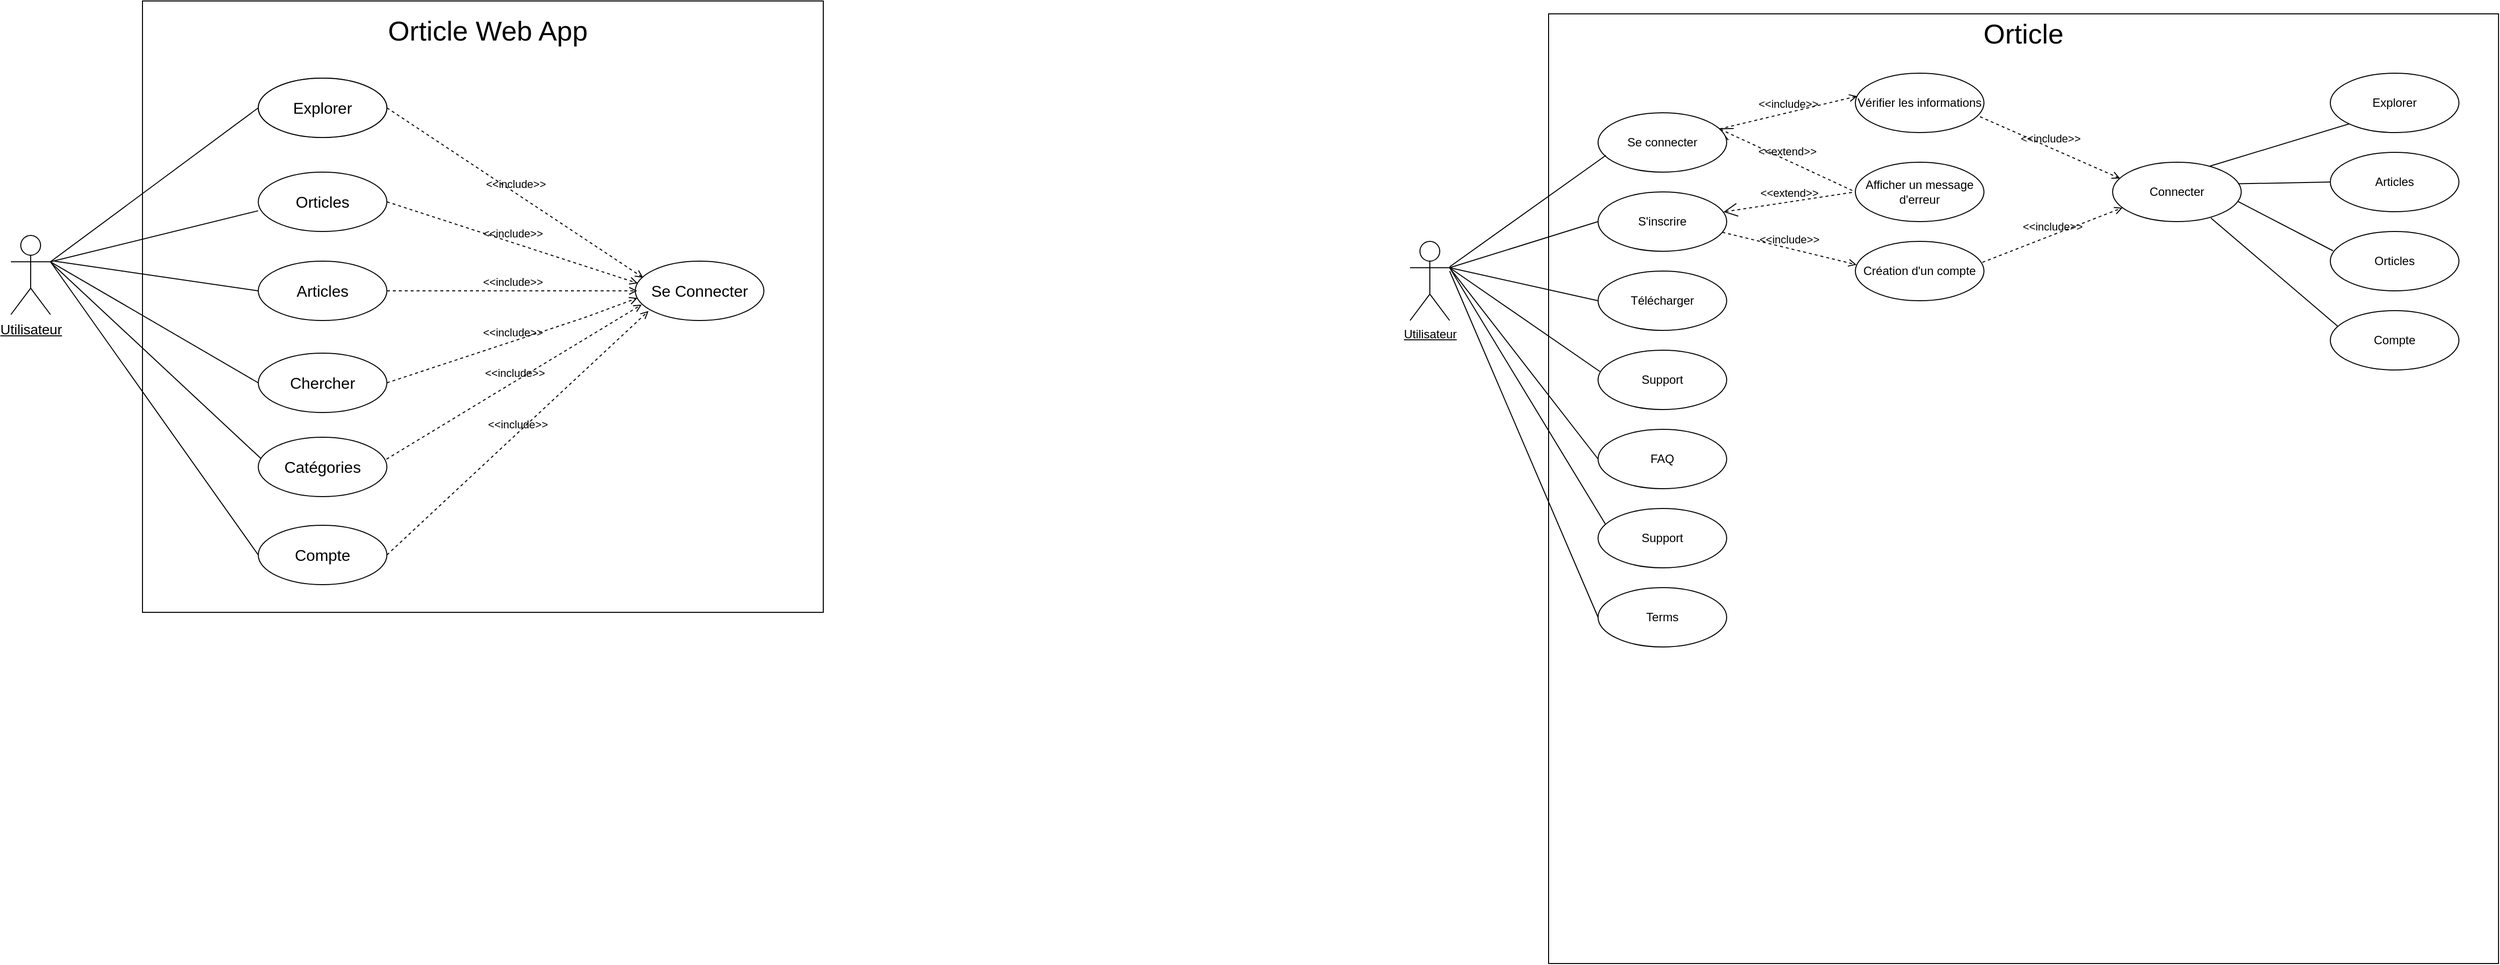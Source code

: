 <mxfile version="14.6.13" type="device" pages="2"><diagram id="KTdH3va8ZyqGEfhadLLT" name="Page-1"><mxGraphModel dx="2821" dy="714" grid="0" gridSize="10" guides="1" tooltips="1" connect="1" arrows="1" fold="1" page="0" pageScale="1" pageWidth="827" pageHeight="1169" math="0" shadow="0"><root><mxCell id="0"/><mxCell id="1" parent="0"/><mxCell id="c81tm31fk0USQtU2hhUz-1" value="" style="whiteSpace=wrap;html=1;aspect=fixed;" parent="1" vertex="1"><mxGeometry x="150" y="50" width="960" height="960" as="geometry"/></mxCell><mxCell id="c81tm31fk0USQtU2hhUz-2" value="&lt;font style=&quot;font-size: 28px&quot;&gt;Orticle&lt;/font&gt;" style="text;html=1;strokeColor=none;fillColor=none;align=center;verticalAlign=middle;whiteSpace=wrap;rounded=0;" parent="1" vertex="1"><mxGeometry x="610" y="60" width="40" height="20" as="geometry"/></mxCell><mxCell id="c81tm31fk0USQtU2hhUz-3" value="&lt;u&gt;Utilisateur&lt;/u&gt;" style="shape=umlActor;verticalLabelPosition=bottom;verticalAlign=top;html=1;outlineConnect=0;" parent="1" vertex="1"><mxGeometry x="10" y="280" width="40" height="80" as="geometry"/></mxCell><mxCell id="c81tm31fk0USQtU2hhUz-35" value="" style="endArrow=none;html=1;entryX=0;entryY=0.5;entryDx=0;entryDy=0;exitX=1;exitY=0.333;exitDx=0;exitDy=0;exitPerimeter=0;" parent="1" source="c81tm31fk0USQtU2hhUz-3" target="c81tm31fk0USQtU2hhUz-57" edge="1"><mxGeometry width="50" height="50" relative="1" as="geometry"><mxPoint x="50" y="310" as="sourcePoint"/><mxPoint x="210" y="300" as="targetPoint"/></mxGeometry></mxCell><mxCell id="c81tm31fk0USQtU2hhUz-43" value="&amp;lt;&amp;lt;extend&amp;gt;&amp;gt;" style="edgeStyle=none;html=1;startArrow=open;endArrow=none;startSize=12;verticalAlign=bottom;dashed=1;labelBackgroundColor=none;entryX=0;entryY=0.5;entryDx=0;entryDy=0;exitX=0.935;exitY=0.263;exitDx=0;exitDy=0;exitPerimeter=0;" parent="1" source="c81tm31fk0USQtU2hhUz-55" target="c81tm31fk0USQtU2hhUz-59" edge="1"><mxGeometry width="160" relative="1" as="geometry"><mxPoint x="319" y="193" as="sourcePoint"/><mxPoint x="425" y="155" as="targetPoint"/></mxGeometry></mxCell><mxCell id="c81tm31fk0USQtU2hhUz-46" value="&amp;lt;&amp;lt;include&amp;gt;&amp;gt;" style="edgeStyle=none;html=1;endArrow=open;verticalAlign=bottom;dashed=1;labelBackgroundColor=none;entryX=0.015;entryY=0.387;entryDx=0;entryDy=0;entryPerimeter=0;" parent="1" source="c81tm31fk0USQtU2hhUz-55" target="c81tm31fk0USQtU2hhUz-60" edge="1"><mxGeometry width="160" relative="1" as="geometry"><mxPoint x="327.894" y="217.879" as="sourcePoint"/><mxPoint x="439.44" y="233.8" as="targetPoint"/></mxGeometry></mxCell><mxCell id="c81tm31fk0USQtU2hhUz-49" value="&amp;lt;&amp;lt;include&amp;gt;&amp;gt;" style="edgeStyle=none;html=1;endArrow=open;verticalAlign=bottom;dashed=1;labelBackgroundColor=none;entryX=0.009;entryY=0.393;entryDx=0;entryDy=0;exitX=0.966;exitY=0.68;exitDx=0;exitDy=0;exitPerimeter=0;entryPerimeter=0;" parent="1" source="c81tm31fk0USQtU2hhUz-57" target="c81tm31fk0USQtU2hhUz-58" edge="1"><mxGeometry width="160" relative="1" as="geometry"><mxPoint x="329" y="295" as="sourcePoint"/><mxPoint x="452.574" y="241.213" as="targetPoint"/></mxGeometry></mxCell><mxCell id="c81tm31fk0USQtU2hhUz-50" value="&amp;lt;&amp;lt;extend&amp;gt;&amp;gt;" style="edgeStyle=none;html=1;startArrow=open;endArrow=none;startSize=12;verticalAlign=bottom;dashed=1;labelBackgroundColor=none;exitX=0.975;exitY=0.337;exitDx=0;exitDy=0;exitPerimeter=0;" parent="1" source="c81tm31fk0USQtU2hhUz-57" edge="1"><mxGeometry width="160" relative="1" as="geometry"><mxPoint x="325.481" y="311.422" as="sourcePoint"/><mxPoint x="460" y="230" as="targetPoint"/></mxGeometry></mxCell><mxCell id="c81tm31fk0USQtU2hhUz-55" value="Se connecter" style="ellipse;whiteSpace=wrap;html=1;" parent="1" vertex="1"><mxGeometry x="200" y="150" width="130" height="60" as="geometry"/></mxCell><mxCell id="c81tm31fk0USQtU2hhUz-57" value="S'inscrire" style="ellipse;whiteSpace=wrap;html=1;" parent="1" vertex="1"><mxGeometry x="200" y="230" width="130" height="60" as="geometry"/></mxCell><mxCell id="c81tm31fk0USQtU2hhUz-58" value="Création d'un compte" style="ellipse;whiteSpace=wrap;html=1;" parent="1" vertex="1"><mxGeometry x="460" y="280" width="130" height="60" as="geometry"/></mxCell><mxCell id="c81tm31fk0USQtU2hhUz-59" value="Afficher un message d'erreur" style="ellipse;whiteSpace=wrap;html=1;" parent="1" vertex="1"><mxGeometry x="460" y="200" width="130" height="60" as="geometry"/></mxCell><mxCell id="c81tm31fk0USQtU2hhUz-60" value="Vérifier les informations" style="ellipse;whiteSpace=wrap;html=1;" parent="1" vertex="1"><mxGeometry x="460" y="110" width="130" height="60" as="geometry"/></mxCell><mxCell id="c81tm31fk0USQtU2hhUz-61" value="Télécharger" style="ellipse;whiteSpace=wrap;html=1;" parent="1" vertex="1"><mxGeometry x="200" y="310" width="130" height="60" as="geometry"/></mxCell><mxCell id="c81tm31fk0USQtU2hhUz-62" value="Support" style="ellipse;whiteSpace=wrap;html=1;" parent="1" vertex="1"><mxGeometry x="200" y="390" width="130" height="60" as="geometry"/></mxCell><mxCell id="c81tm31fk0USQtU2hhUz-63" value="" style="endArrow=none;html=1;" parent="1" source="c81tm31fk0USQtU2hhUz-3" edge="1"><mxGeometry width="50" height="50" relative="1" as="geometry"><mxPoint x="150" y="240" as="sourcePoint"/><mxPoint x="208" y="193" as="targetPoint"/></mxGeometry></mxCell><mxCell id="c81tm31fk0USQtU2hhUz-64" value="FAQ" style="ellipse;whiteSpace=wrap;html=1;" parent="1" vertex="1"><mxGeometry x="200" y="470" width="130" height="60" as="geometry"/></mxCell><mxCell id="c81tm31fk0USQtU2hhUz-65" value="Support" style="ellipse;whiteSpace=wrap;html=1;" parent="1" vertex="1"><mxGeometry x="200" y="550" width="130" height="60" as="geometry"/></mxCell><mxCell id="c81tm31fk0USQtU2hhUz-66" value="" style="endArrow=none;html=1;entryX=0;entryY=0.5;entryDx=0;entryDy=0;exitX=1;exitY=0.333;exitDx=0;exitDy=0;exitPerimeter=0;" parent="1" source="c81tm31fk0USQtU2hhUz-3" target="c81tm31fk0USQtU2hhUz-61" edge="1"><mxGeometry width="50" height="50" relative="1" as="geometry"><mxPoint x="80" y="330" as="sourcePoint"/><mxPoint x="130" y="290" as="targetPoint"/></mxGeometry></mxCell><mxCell id="c81tm31fk0USQtU2hhUz-67" value="" style="endArrow=none;html=1;entryX=0.015;entryY=0.36;entryDx=0;entryDy=0;entryPerimeter=0;exitX=1;exitY=0.333;exitDx=0;exitDy=0;exitPerimeter=0;" parent="1" source="c81tm31fk0USQtU2hhUz-3" target="c81tm31fk0USQtU2hhUz-62" edge="1"><mxGeometry width="50" height="50" relative="1" as="geometry"><mxPoint x="60" y="310" as="sourcePoint"/><mxPoint x="140" y="330" as="targetPoint"/></mxGeometry></mxCell><mxCell id="c81tm31fk0USQtU2hhUz-68" value="" style="endArrow=none;html=1;entryX=0;entryY=0.5;entryDx=0;entryDy=0;exitX=1;exitY=0.333;exitDx=0;exitDy=0;exitPerimeter=0;" parent="1" source="c81tm31fk0USQtU2hhUz-3" target="c81tm31fk0USQtU2hhUz-64" edge="1"><mxGeometry width="50" height="50" relative="1" as="geometry"><mxPoint x="80" y="430" as="sourcePoint"/><mxPoint x="130" y="380" as="targetPoint"/></mxGeometry></mxCell><mxCell id="c81tm31fk0USQtU2hhUz-69" value="" style="endArrow=none;html=1;exitX=0.058;exitY=0.267;exitDx=0;exitDy=0;exitPerimeter=0;entryX=1;entryY=0.333;entryDx=0;entryDy=0;entryPerimeter=0;" parent="1" source="c81tm31fk0USQtU2hhUz-65" target="c81tm31fk0USQtU2hhUz-3" edge="1"><mxGeometry width="50" height="50" relative="1" as="geometry"><mxPoint x="50" y="440" as="sourcePoint"/><mxPoint x="50" y="310" as="targetPoint"/></mxGeometry></mxCell><mxCell id="c81tm31fk0USQtU2hhUz-70" value="Terms" style="ellipse;whiteSpace=wrap;html=1;" parent="1" vertex="1"><mxGeometry x="200" y="630" width="130" height="60" as="geometry"/></mxCell><mxCell id="c81tm31fk0USQtU2hhUz-71" value="" style="endArrow=none;html=1;exitX=0;exitY=0.5;exitDx=0;exitDy=0;" parent="1" source="c81tm31fk0USQtU2hhUz-70" edge="1"><mxGeometry width="50" height="50" relative="1" as="geometry"><mxPoint x="40" y="450" as="sourcePoint"/><mxPoint x="50" y="310" as="targetPoint"/></mxGeometry></mxCell><mxCell id="c81tm31fk0USQtU2hhUz-77" value="Connecter" style="ellipse;whiteSpace=wrap;html=1;" parent="1" vertex="1"><mxGeometry x="720" y="200" width="130" height="60" as="geometry"/></mxCell><mxCell id="c81tm31fk0USQtU2hhUz-78" value="&amp;lt;&amp;lt;include&amp;gt;&amp;gt;" style="edgeStyle=none;html=1;endArrow=open;verticalAlign=bottom;dashed=1;labelBackgroundColor=none;entryX=0.058;entryY=0.273;entryDx=0;entryDy=0;entryPerimeter=0;exitX=0.969;exitY=0.733;exitDx=0;exitDy=0;exitPerimeter=0;" parent="1" source="c81tm31fk0USQtU2hhUz-60" target="c81tm31fk0USQtU2hhUz-77" edge="1"><mxGeometry width="160" relative="1" as="geometry"><mxPoint x="580" y="150" as="sourcePoint"/><mxPoint x="740" y="150" as="targetPoint"/></mxGeometry></mxCell><mxCell id="c81tm31fk0USQtU2hhUz-79" value="&amp;lt;&amp;lt;include&amp;gt;&amp;gt;" style="edgeStyle=none;html=1;endArrow=open;verticalAlign=bottom;dashed=1;labelBackgroundColor=none;entryX=0.077;entryY=0.767;entryDx=0;entryDy=0;entryPerimeter=0;exitX=0.988;exitY=0.353;exitDx=0;exitDy=0;exitPerimeter=0;" parent="1" source="c81tm31fk0USQtU2hhUz-58" target="c81tm31fk0USQtU2hhUz-77" edge="1"><mxGeometry width="160" relative="1" as="geometry"><mxPoint x="590" y="300" as="sourcePoint"/><mxPoint x="750" y="300" as="targetPoint"/></mxGeometry></mxCell><mxCell id="c81tm31fk0USQtU2hhUz-81" value="Explorer" style="ellipse;whiteSpace=wrap;html=1;" parent="1" vertex="1"><mxGeometry x="940" y="110" width="130" height="60" as="geometry"/></mxCell><mxCell id="c81tm31fk0USQtU2hhUz-82" value="Articles" style="ellipse;whiteSpace=wrap;html=1;" parent="1" vertex="1"><mxGeometry x="940" y="190" width="130" height="60" as="geometry"/></mxCell><mxCell id="c81tm31fk0USQtU2hhUz-83" value="Orticles" style="ellipse;whiteSpace=wrap;html=1;" parent="1" vertex="1"><mxGeometry x="940" y="270" width="130" height="60" as="geometry"/></mxCell><mxCell id="c81tm31fk0USQtU2hhUz-84" value="" style="endArrow=none;html=1;entryX=0;entryY=1;entryDx=0;entryDy=0;exitX=0.758;exitY=0.065;exitDx=0;exitDy=0;exitPerimeter=0;" parent="1" source="c81tm31fk0USQtU2hhUz-77" target="c81tm31fk0USQtU2hhUz-81" edge="1"><mxGeometry width="50" height="50" relative="1" as="geometry"><mxPoint x="840" y="210" as="sourcePoint"/><mxPoint x="890" y="160" as="targetPoint"/></mxGeometry></mxCell><mxCell id="c81tm31fk0USQtU2hhUz-85" value="" style="endArrow=none;html=1;exitX=0;exitY=0.5;exitDx=0;exitDy=0;entryX=0.975;entryY=0.363;entryDx=0;entryDy=0;entryPerimeter=0;" parent="1" source="c81tm31fk0USQtU2hhUz-82" target="c81tm31fk0USQtU2hhUz-77" edge="1"><mxGeometry width="50" height="50" relative="1" as="geometry"><mxPoint x="740" y="400" as="sourcePoint"/><mxPoint x="850" y="230" as="targetPoint"/></mxGeometry></mxCell><mxCell id="c81tm31fk0USQtU2hhUz-86" value="" style="endArrow=none;html=1;entryX=0.975;entryY=0.661;entryDx=0;entryDy=0;entryPerimeter=0;exitX=0.021;exitY=0.325;exitDx=0;exitDy=0;exitPerimeter=0;" parent="1" source="c81tm31fk0USQtU2hhUz-83" target="c81tm31fk0USQtU2hhUz-77" edge="1"><mxGeometry width="50" height="50" relative="1" as="geometry"><mxPoint x="740" y="310" as="sourcePoint"/><mxPoint x="790" y="260" as="targetPoint"/></mxGeometry></mxCell><mxCell id="c81tm31fk0USQtU2hhUz-87" value="Compte" style="ellipse;whiteSpace=wrap;html=1;" parent="1" vertex="1"><mxGeometry x="940" y="350" width="130" height="60" as="geometry"/></mxCell><mxCell id="c81tm31fk0USQtU2hhUz-88" value="" style="endArrow=none;html=1;entryX=0.764;entryY=0.939;entryDx=0;entryDy=0;exitX=0.056;exitY=0.261;exitDx=0;exitDy=0;entryPerimeter=0;exitPerimeter=0;" parent="1" source="c81tm31fk0USQtU2hhUz-87" target="c81tm31fk0USQtU2hhUz-77" edge="1"><mxGeometry width="50" height="50" relative="1" as="geometry"><mxPoint x="780" y="490" as="sourcePoint"/><mxPoint x="810" y="390" as="targetPoint"/></mxGeometry></mxCell><mxCell id="lPgDKfAGevNvLrYocdwT-1" value="" style="whiteSpace=wrap;" vertex="1" parent="1"><mxGeometry x="-1271" y="37" width="688" height="618" as="geometry"/></mxCell><mxCell id="lPgDKfAGevNvLrYocdwT-2" value="&lt;font style=&quot;font-size: 28px&quot;&gt;Orticle Web App&lt;/font&gt;" style="text;html=1;strokeColor=none;fillColor=none;align=center;verticalAlign=middle;whiteSpace=wrap;rounded=0;" vertex="1" parent="1"><mxGeometry x="-1034" y="57" width="224" height="20" as="geometry"/></mxCell><mxCell id="lPgDKfAGevNvLrYocdwT-3" value="&lt;u&gt;&lt;font style=&quot;font-size: 14px&quot;&gt;Utilisateur&lt;/font&gt;&lt;/u&gt;" style="shape=umlActor;verticalLabelPosition=bottom;verticalAlign=top;html=1;outlineConnect=0;" vertex="1" parent="1"><mxGeometry x="-1404" y="274" width="40" height="80" as="geometry"/></mxCell><mxCell id="lPgDKfAGevNvLrYocdwT-25" value="Se Connecter" style="ellipse;whiteSpace=wrap;html=1;fontSize=16;" vertex="1" parent="1"><mxGeometry x="-773" y="300" width="130" height="60" as="geometry"/></mxCell><mxCell id="lPgDKfAGevNvLrYocdwT-26" value="&amp;lt;&amp;lt;include&amp;gt;&amp;gt;" style="edgeStyle=none;html=1;endArrow=open;verticalAlign=bottom;dashed=1;labelBackgroundColor=none;entryX=0.062;entryY=0.279;entryDx=0;entryDy=0;entryPerimeter=0;exitX=1;exitY=0.5;exitDx=0;exitDy=0;" edge="1" source="lPgDKfAGevNvLrYocdwT-28" target="lPgDKfAGevNvLrYocdwT-25" parent="1"><mxGeometry width="160" relative="1" as="geometry"><mxPoint x="-1025.03" y="148.98" as="sourcePoint"/><mxPoint x="-871" y="145" as="targetPoint"/></mxGeometry></mxCell><mxCell id="lPgDKfAGevNvLrYocdwT-27" value="&amp;lt;&amp;lt;include&amp;gt;&amp;gt;" style="edgeStyle=none;html=1;endArrow=open;verticalAlign=bottom;dashed=1;labelBackgroundColor=none;exitX=1;exitY=0.5;exitDx=0;exitDy=0;entryX=0.019;entryY=0.372;entryDx=0;entryDy=0;entryPerimeter=0;" edge="1" source="lPgDKfAGevNvLrYocdwT-30" target="lPgDKfAGevNvLrYocdwT-25" parent="1"><mxGeometry width="160" relative="1" as="geometry"><mxPoint x="-1022.56" y="296.18" as="sourcePoint"/><mxPoint x="-776" y="324" as="targetPoint"/></mxGeometry></mxCell><mxCell id="lPgDKfAGevNvLrYocdwT-28" value="Explorer" style="ellipse;whiteSpace=wrap;html=1;" vertex="1" parent="1"><mxGeometry x="-1154" y="115" width="130" height="60" as="geometry"/></mxCell><mxCell id="lPgDKfAGevNvLrYocdwT-29" value="Articles" style="ellipse;whiteSpace=wrap;html=1;fontSize=16;" vertex="1" parent="1"><mxGeometry x="-1154" y="300" width="130" height="60" as="geometry"/></mxCell><mxCell id="lPgDKfAGevNvLrYocdwT-30" value="Orticles" style="ellipse;whiteSpace=wrap;html=1;fontSize=16;" vertex="1" parent="1"><mxGeometry x="-1154" y="210" width="130" height="60" as="geometry"/></mxCell><mxCell id="lPgDKfAGevNvLrYocdwT-34" value="Compte" style="ellipse;whiteSpace=wrap;html=1;fontSize=16;" vertex="1" parent="1"><mxGeometry x="-1154" y="567" width="130" height="60" as="geometry"/></mxCell><mxCell id="lPgDKfAGevNvLrYocdwT-39" value="&amp;lt;&amp;lt;include&amp;gt;&amp;gt;" style="edgeStyle=none;html=1;endArrow=open;verticalAlign=bottom;dashed=1;labelBackgroundColor=none;exitX=1;exitY=0.5;exitDx=0;exitDy=0;" edge="1" parent="1" source="lPgDKfAGevNvLrYocdwT-29"><mxGeometry width="160" relative="1" as="geometry"><mxPoint x="-1014" y="250" as="sourcePoint"/><mxPoint x="-771" y="330" as="targetPoint"/></mxGeometry></mxCell><mxCell id="lPgDKfAGevNvLrYocdwT-40" value="&amp;lt;&amp;lt;include&amp;gt;&amp;gt;" style="edgeStyle=none;html=1;endArrow=open;verticalAlign=bottom;dashed=1;labelBackgroundColor=none;entryX=0.05;entryY=0.732;entryDx=0;entryDy=0;exitX=0.997;exitY=0.369;exitDx=0;exitDy=0;exitPerimeter=0;entryPerimeter=0;" edge="1" parent="1" source="lPgDKfAGevNvLrYocdwT-42" target="lPgDKfAGevNvLrYocdwT-25"><mxGeometry width="160" relative="1" as="geometry"><mxPoint x="-757" y="565" as="sourcePoint"/><mxPoint x="-613.99" y="566.02" as="targetPoint"/></mxGeometry></mxCell><mxCell id="lPgDKfAGevNvLrYocdwT-41" value="Chercher" style="ellipse;whiteSpace=wrap;html=1;fontSize=16;" vertex="1" parent="1"><mxGeometry x="-1154" y="393" width="130" height="60" as="geometry"/></mxCell><mxCell id="lPgDKfAGevNvLrYocdwT-42" value="Catégories" style="ellipse;whiteSpace=wrap;html=1;fontSize=16;" vertex="1" parent="1"><mxGeometry x="-1154" y="478" width="130" height="60" as="geometry"/></mxCell><mxCell id="lPgDKfAGevNvLrYocdwT-43" value="&amp;lt;&amp;lt;include&amp;gt;&amp;gt;" style="edgeStyle=none;html=1;endArrow=open;verticalAlign=bottom;dashed=1;labelBackgroundColor=none;entryX=0.103;entryY=0.839;entryDx=0;entryDy=0;entryPerimeter=0;exitX=1;exitY=0.5;exitDx=0;exitDy=0;" edge="1" parent="1" source="lPgDKfAGevNvLrYocdwT-34" target="lPgDKfAGevNvLrYocdwT-25"><mxGeometry width="160" relative="1" as="geometry"><mxPoint x="-747" y="575" as="sourcePoint"/><mxPoint x="-768" y="365" as="targetPoint"/></mxGeometry></mxCell><mxCell id="lPgDKfAGevNvLrYocdwT-45" value="&amp;lt;&amp;lt;include&amp;gt;&amp;gt;" style="edgeStyle=none;html=1;endArrow=open;verticalAlign=bottom;dashed=1;labelBackgroundColor=none;exitX=1;exitY=0.5;exitDx=0;exitDy=0;entryX=0.017;entryY=0.621;entryDx=0;entryDy=0;entryPerimeter=0;" edge="1" parent="1" source="lPgDKfAGevNvLrYocdwT-41" target="lPgDKfAGevNvLrYocdwT-25"><mxGeometry width="160" relative="1" as="geometry"><mxPoint x="-1012.01" y="403" as="sourcePoint"/><mxPoint x="-777" y="334" as="targetPoint"/><Array as="points"><mxPoint x="-824" y="357"/></Array></mxGeometry></mxCell><mxCell id="lPgDKfAGevNvLrYocdwT-47" value="" style="endArrow=none;html=1;entryX=0;entryY=0.5;entryDx=0;entryDy=0;exitX=1;exitY=0.333;exitDx=0;exitDy=0;exitPerimeter=0;" edge="1" parent="1" source="lPgDKfAGevNvLrYocdwT-3" target="lPgDKfAGevNvLrYocdwT-28"><mxGeometry width="50" height="50" relative="1" as="geometry"><mxPoint x="-1137" y="259" as="sourcePoint"/><mxPoint x="-1087" y="209" as="targetPoint"/></mxGeometry></mxCell><mxCell id="lPgDKfAGevNvLrYocdwT-52" value="" style="endArrow=none;html=1;exitX=1;exitY=0.333;exitDx=0;exitDy=0;exitPerimeter=0;entryX=-0.001;entryY=0.651;entryDx=0;entryDy=0;entryPerimeter=0;" edge="1" parent="1" source="lPgDKfAGevNvLrYocdwT-3" target="lPgDKfAGevNvLrYocdwT-30"><mxGeometry width="50" height="50" relative="1" as="geometry"><mxPoint x="-862" y="362" as="sourcePoint"/><mxPoint x="-812" y="312" as="targetPoint"/></mxGeometry></mxCell><mxCell id="lPgDKfAGevNvLrYocdwT-53" value="" style="endArrow=none;html=1;entryX=0;entryY=0.5;entryDx=0;entryDy=0;" edge="1" parent="1" target="lPgDKfAGevNvLrYocdwT-29"><mxGeometry width="50" height="50" relative="1" as="geometry"><mxPoint x="-1360" y="300" as="sourcePoint"/><mxPoint x="-812" y="312" as="targetPoint"/></mxGeometry></mxCell><mxCell id="lPgDKfAGevNvLrYocdwT-54" value="" style="endArrow=none;html=1;entryX=0;entryY=0.5;entryDx=0;entryDy=0;exitX=1;exitY=0.333;exitDx=0;exitDy=0;exitPerimeter=0;" edge="1" parent="1" source="lPgDKfAGevNvLrYocdwT-3" target="lPgDKfAGevNvLrYocdwT-41"><mxGeometry width="50" height="50" relative="1" as="geometry"><mxPoint x="-1359" y="301" as="sourcePoint"/><mxPoint x="-812" y="312" as="targetPoint"/></mxGeometry></mxCell><mxCell id="lPgDKfAGevNvLrYocdwT-55" value="" style="endArrow=none;html=1;entryX=0.02;entryY=0.357;entryDx=0;entryDy=0;entryPerimeter=0;" edge="1" parent="1" target="lPgDKfAGevNvLrYocdwT-42"><mxGeometry width="50" height="50" relative="1" as="geometry"><mxPoint x="-1363" y="302" as="sourcePoint"/><mxPoint x="-812" y="312" as="targetPoint"/></mxGeometry></mxCell><mxCell id="lPgDKfAGevNvLrYocdwT-56" value="" style="endArrow=none;html=1;entryX=0;entryY=0.5;entryDx=0;entryDy=0;exitX=1;exitY=0.333;exitDx=0;exitDy=0;exitPerimeter=0;" edge="1" parent="1" source="lPgDKfAGevNvLrYocdwT-3" target="lPgDKfAGevNvLrYocdwT-34"><mxGeometry width="50" height="50" relative="1" as="geometry"><mxPoint x="-1360" y="301" as="sourcePoint"/><mxPoint x="-812" y="312" as="targetPoint"/></mxGeometry></mxCell><mxCell id="lPgDKfAGevNvLrYocdwT-57" value="Explorer" style="ellipse;whiteSpace=wrap;html=1;fontSize=16;" vertex="1" parent="1"><mxGeometry x="-1154" y="115" width="130" height="60" as="geometry"/></mxCell></root></mxGraphModel></diagram><diagram id="DKEzesSIahrF2cb7g1Ut" name="Page-2"><mxGraphModel dx="2821" dy="3114" grid="0" gridSize="10" guides="1" tooltips="1" connect="1" arrows="1" fold="1" page="0" pageScale="1" pageWidth="827" pageHeight="1169" background="#ffffff" math="0" shadow="1"><root><mxCell id="7h-mc7vpnuDA68VKAPnG-0"/><mxCell id="7h-mc7vpnuDA68VKAPnG-1" parent="7h-mc7vpnuDA68VKAPnG-0"/><mxCell id="7h-mc7vpnuDA68VKAPnG-2" value="" style="whiteSpace=wrap;" vertex="1" parent="7h-mc7vpnuDA68VKAPnG-1"><mxGeometry x="-1271" y="37" width="688" height="618" as="geometry"/></mxCell><mxCell id="7h-mc7vpnuDA68VKAPnG-3" value="&lt;font style=&quot;font-size: 28px&quot;&gt;Orticle Web App&lt;/font&gt;" style="text;html=1;strokeColor=none;fillColor=none;align=center;verticalAlign=middle;whiteSpace=wrap;rounded=0;" vertex="1" parent="7h-mc7vpnuDA68VKAPnG-1"><mxGeometry x="-1034" y="57" width="224" height="20" as="geometry"/></mxCell><mxCell id="7h-mc7vpnuDA68VKAPnG-4" value="&lt;u&gt;&lt;font style=&quot;font-size: 14px&quot;&gt;Utilisateur&lt;/font&gt;&lt;/u&gt;" style="shape=umlActor;verticalLabelPosition=bottom;verticalAlign=top;html=1;outlineConnect=0;" vertex="1" parent="7h-mc7vpnuDA68VKAPnG-1"><mxGeometry x="-1404" y="274" width="40" height="80" as="geometry"/></mxCell><mxCell id="7h-mc7vpnuDA68VKAPnG-5" value="Se Connecter" style="ellipse;whiteSpace=wrap;html=1;fontSize=16;" vertex="1" parent="7h-mc7vpnuDA68VKAPnG-1"><mxGeometry x="-773" y="300" width="130" height="60" as="geometry"/></mxCell><mxCell id="7h-mc7vpnuDA68VKAPnG-6" value="&amp;lt;&amp;lt;include&amp;gt;&amp;gt;" style="edgeStyle=none;html=1;endArrow=open;verticalAlign=bottom;dashed=1;labelBackgroundColor=none;entryX=0.062;entryY=0.279;entryDx=0;entryDy=0;entryPerimeter=0;exitX=1;exitY=0.5;exitDx=0;exitDy=0;" edge="1" parent="7h-mc7vpnuDA68VKAPnG-1" source="7h-mc7vpnuDA68VKAPnG-8" target="7h-mc7vpnuDA68VKAPnG-5"><mxGeometry width="160" relative="1" as="geometry"><mxPoint x="-1025.03" y="148.98" as="sourcePoint"/><mxPoint x="-871" y="145" as="targetPoint"/></mxGeometry></mxCell><mxCell id="7h-mc7vpnuDA68VKAPnG-7" value="&amp;lt;&amp;lt;include&amp;gt;&amp;gt;" style="edgeStyle=none;html=1;endArrow=open;verticalAlign=bottom;dashed=1;labelBackgroundColor=none;exitX=1;exitY=0.5;exitDx=0;exitDy=0;entryX=0.019;entryY=0.372;entryDx=0;entryDy=0;entryPerimeter=0;" edge="1" parent="7h-mc7vpnuDA68VKAPnG-1" source="7h-mc7vpnuDA68VKAPnG-10" target="7h-mc7vpnuDA68VKAPnG-5"><mxGeometry width="160" relative="1" as="geometry"><mxPoint x="-1022.56" y="296.18" as="sourcePoint"/><mxPoint x="-776" y="324" as="targetPoint"/></mxGeometry></mxCell><mxCell id="7h-mc7vpnuDA68VKAPnG-8" value="Explorer" style="ellipse;whiteSpace=wrap;html=1;" vertex="1" parent="7h-mc7vpnuDA68VKAPnG-1"><mxGeometry x="-1154" y="115" width="130" height="60" as="geometry"/></mxCell><mxCell id="7h-mc7vpnuDA68VKAPnG-9" value="Articles" style="ellipse;whiteSpace=wrap;html=1;fontSize=16;" vertex="1" parent="7h-mc7vpnuDA68VKAPnG-1"><mxGeometry x="-1154" y="300" width="130" height="60" as="geometry"/></mxCell><mxCell id="7h-mc7vpnuDA68VKAPnG-10" value="Orticles" style="ellipse;whiteSpace=wrap;html=1;fontSize=16;" vertex="1" parent="7h-mc7vpnuDA68VKAPnG-1"><mxGeometry x="-1154" y="210" width="130" height="60" as="geometry"/></mxCell><mxCell id="7h-mc7vpnuDA68VKAPnG-11" value="Compte" style="ellipse;whiteSpace=wrap;html=1;fontSize=16;" vertex="1" parent="7h-mc7vpnuDA68VKAPnG-1"><mxGeometry x="-1154" y="567" width="130" height="60" as="geometry"/></mxCell><mxCell id="7h-mc7vpnuDA68VKAPnG-12" value="&amp;lt;&amp;lt;include&amp;gt;&amp;gt;" style="edgeStyle=none;html=1;endArrow=open;verticalAlign=bottom;dashed=1;labelBackgroundColor=none;exitX=1;exitY=0.5;exitDx=0;exitDy=0;" edge="1" parent="7h-mc7vpnuDA68VKAPnG-1" source="7h-mc7vpnuDA68VKAPnG-9"><mxGeometry width="160" relative="1" as="geometry"><mxPoint x="-1014" y="250" as="sourcePoint"/><mxPoint x="-771" y="330" as="targetPoint"/></mxGeometry></mxCell><mxCell id="7h-mc7vpnuDA68VKAPnG-13" value="&amp;lt;&amp;lt;include&amp;gt;&amp;gt;" style="edgeStyle=none;html=1;endArrow=open;verticalAlign=bottom;dashed=1;labelBackgroundColor=none;entryX=0.05;entryY=0.732;entryDx=0;entryDy=0;exitX=0.997;exitY=0.369;exitDx=0;exitDy=0;exitPerimeter=0;entryPerimeter=0;" edge="1" parent="7h-mc7vpnuDA68VKAPnG-1" source="7h-mc7vpnuDA68VKAPnG-15" target="7h-mc7vpnuDA68VKAPnG-5"><mxGeometry width="160" relative="1" as="geometry"><mxPoint x="-757" y="565" as="sourcePoint"/><mxPoint x="-613.99" y="566.02" as="targetPoint"/></mxGeometry></mxCell><mxCell id="7h-mc7vpnuDA68VKAPnG-14" value="Chercher" style="ellipse;whiteSpace=wrap;html=1;fontSize=16;" vertex="1" parent="7h-mc7vpnuDA68VKAPnG-1"><mxGeometry x="-1154" y="393" width="130" height="60" as="geometry"/></mxCell><mxCell id="7h-mc7vpnuDA68VKAPnG-15" value="Catégories" style="ellipse;whiteSpace=wrap;html=1;fontSize=16;" vertex="1" parent="7h-mc7vpnuDA68VKAPnG-1"><mxGeometry x="-1154" y="478" width="130" height="60" as="geometry"/></mxCell><mxCell id="7h-mc7vpnuDA68VKAPnG-16" value="&amp;lt;&amp;lt;include&amp;gt;&amp;gt;" style="edgeStyle=none;html=1;endArrow=open;verticalAlign=bottom;dashed=1;labelBackgroundColor=none;entryX=0.103;entryY=0.839;entryDx=0;entryDy=0;entryPerimeter=0;exitX=1;exitY=0.5;exitDx=0;exitDy=0;" edge="1" parent="7h-mc7vpnuDA68VKAPnG-1" source="7h-mc7vpnuDA68VKAPnG-11" target="7h-mc7vpnuDA68VKAPnG-5"><mxGeometry width="160" relative="1" as="geometry"><mxPoint x="-747" y="575" as="sourcePoint"/><mxPoint x="-768" y="365" as="targetPoint"/></mxGeometry></mxCell><mxCell id="7h-mc7vpnuDA68VKAPnG-17" value="&amp;lt;&amp;lt;include&amp;gt;&amp;gt;" style="edgeStyle=none;html=1;endArrow=open;verticalAlign=bottom;dashed=1;labelBackgroundColor=none;exitX=1;exitY=0.5;exitDx=0;exitDy=0;entryX=0.017;entryY=0.621;entryDx=0;entryDy=0;entryPerimeter=0;" edge="1" parent="7h-mc7vpnuDA68VKAPnG-1" source="7h-mc7vpnuDA68VKAPnG-14" target="7h-mc7vpnuDA68VKAPnG-5"><mxGeometry width="160" relative="1" as="geometry"><mxPoint x="-1012.01" y="403" as="sourcePoint"/><mxPoint x="-777" y="334" as="targetPoint"/><Array as="points"><mxPoint x="-824" y="357"/></Array></mxGeometry></mxCell><mxCell id="7h-mc7vpnuDA68VKAPnG-18" value="" style="endArrow=none;html=1;entryX=0;entryY=0.5;entryDx=0;entryDy=0;exitX=1;exitY=0.333;exitDx=0;exitDy=0;exitPerimeter=0;" edge="1" parent="7h-mc7vpnuDA68VKAPnG-1" source="7h-mc7vpnuDA68VKAPnG-4" target="7h-mc7vpnuDA68VKAPnG-8"><mxGeometry width="50" height="50" relative="1" as="geometry"><mxPoint x="-1137" y="259" as="sourcePoint"/><mxPoint x="-1087" y="209" as="targetPoint"/></mxGeometry></mxCell><mxCell id="7h-mc7vpnuDA68VKAPnG-19" value="" style="endArrow=none;html=1;exitX=1;exitY=0.333;exitDx=0;exitDy=0;exitPerimeter=0;entryX=-0.001;entryY=0.651;entryDx=0;entryDy=0;entryPerimeter=0;" edge="1" parent="7h-mc7vpnuDA68VKAPnG-1" source="7h-mc7vpnuDA68VKAPnG-4" target="7h-mc7vpnuDA68VKAPnG-10"><mxGeometry width="50" height="50" relative="1" as="geometry"><mxPoint x="-862" y="362" as="sourcePoint"/><mxPoint x="-812" y="312" as="targetPoint"/></mxGeometry></mxCell><mxCell id="7h-mc7vpnuDA68VKAPnG-20" value="" style="endArrow=none;html=1;entryX=0;entryY=0.5;entryDx=0;entryDy=0;" edge="1" parent="7h-mc7vpnuDA68VKAPnG-1" target="7h-mc7vpnuDA68VKAPnG-9"><mxGeometry width="50" height="50" relative="1" as="geometry"><mxPoint x="-1360" y="300" as="sourcePoint"/><mxPoint x="-812" y="312" as="targetPoint"/></mxGeometry></mxCell><mxCell id="7h-mc7vpnuDA68VKAPnG-21" value="" style="endArrow=none;html=1;entryX=0;entryY=0.5;entryDx=0;entryDy=0;exitX=1;exitY=0.333;exitDx=0;exitDy=0;exitPerimeter=0;" edge="1" parent="7h-mc7vpnuDA68VKAPnG-1" source="7h-mc7vpnuDA68VKAPnG-4" target="7h-mc7vpnuDA68VKAPnG-14"><mxGeometry width="50" height="50" relative="1" as="geometry"><mxPoint x="-1359" y="301" as="sourcePoint"/><mxPoint x="-812" y="312" as="targetPoint"/></mxGeometry></mxCell><mxCell id="7h-mc7vpnuDA68VKAPnG-22" value="" style="endArrow=none;html=1;entryX=0.02;entryY=0.357;entryDx=0;entryDy=0;entryPerimeter=0;" edge="1" parent="7h-mc7vpnuDA68VKAPnG-1" target="7h-mc7vpnuDA68VKAPnG-15"><mxGeometry width="50" height="50" relative="1" as="geometry"><mxPoint x="-1363" y="302" as="sourcePoint"/><mxPoint x="-812" y="312" as="targetPoint"/></mxGeometry></mxCell><mxCell id="7h-mc7vpnuDA68VKAPnG-23" value="" style="endArrow=none;html=1;entryX=0;entryY=0.5;entryDx=0;entryDy=0;exitX=1;exitY=0.333;exitDx=0;exitDy=0;exitPerimeter=0;" edge="1" parent="7h-mc7vpnuDA68VKAPnG-1" source="7h-mc7vpnuDA68VKAPnG-4" target="7h-mc7vpnuDA68VKAPnG-11"><mxGeometry width="50" height="50" relative="1" as="geometry"><mxPoint x="-1360" y="301" as="sourcePoint"/><mxPoint x="-812" y="312" as="targetPoint"/></mxGeometry></mxCell><mxCell id="7h-mc7vpnuDA68VKAPnG-24" value="Explorer" style="ellipse;whiteSpace=wrap;html=1;fontSize=16;" vertex="1" parent="7h-mc7vpnuDA68VKAPnG-1"><mxGeometry x="-1154" y="115" width="130" height="60" as="geometry"/></mxCell><mxCell id="7h-mc7vpnuDA68VKAPnG-25" value="" style="whiteSpace=wrap;" vertex="1" parent="7h-mc7vpnuDA68VKAPnG-1"><mxGeometry x="-1296" y="-2154" width="688" height="795" as="geometry"/></mxCell><mxCell id="7h-mc7vpnuDA68VKAPnG-26" value="&lt;font style=&quot;font-size: 28px&quot;&gt;Gestion Orticle&lt;/font&gt;" style="text;html=1;strokeColor=none;fillColor=none;align=center;verticalAlign=middle;whiteSpace=wrap;rounded=0;" vertex="1" parent="7h-mc7vpnuDA68VKAPnG-1"><mxGeometry x="-1088" y="-2141" width="310" height="20" as="geometry"/></mxCell><mxCell id="7h-mc7vpnuDA68VKAPnG-27" value="&lt;u&gt;&lt;font style=&quot;font-size: 14px&quot;&gt;Administrateur&lt;/font&gt;&lt;/u&gt;" style="shape=umlActor;verticalLabelPosition=bottom;verticalAlign=top;html=1;outlineConnect=0;" vertex="1" parent="7h-mc7vpnuDA68VKAPnG-1"><mxGeometry x="-1548" y="-1806" width="40" height="80" as="geometry"/></mxCell><mxCell id="7h-mc7vpnuDA68VKAPnG-28" value="Se Connecter" style="ellipse;whiteSpace=wrap;html=1;fontSize=16;" vertex="1" parent="7h-mc7vpnuDA68VKAPnG-1"><mxGeometry x="-773" y="-1786.5" width="130" height="60" as="geometry"/></mxCell><mxCell id="7h-mc7vpnuDA68VKAPnG-29" value="&amp;lt;&amp;lt;include&amp;gt;&amp;gt;" style="edgeStyle=none;html=1;endArrow=open;verticalAlign=bottom;dashed=1;labelBackgroundColor=none;exitX=1;exitY=0.5;exitDx=0;exitDy=0;entryX=0;entryY=0;entryDx=0;entryDy=0;" edge="1" source="7h-mc7vpnuDA68VKAPnG-31" target="7h-mc7vpnuDA68VKAPnG-28" parent="7h-mc7vpnuDA68VKAPnG-1"><mxGeometry width="160" relative="1" as="geometry"><mxPoint x="-1050.03" y="-2046.02" as="sourcePoint"/><mxPoint x="-772" y="-1885" as="targetPoint"/></mxGeometry></mxCell><mxCell id="7h-mc7vpnuDA68VKAPnG-30" value="&amp;lt;&amp;lt;include&amp;gt;&amp;gt;" style="edgeStyle=none;html=1;endArrow=open;verticalAlign=bottom;dashed=1;labelBackgroundColor=none;exitX=1;exitY=0.5;exitDx=0;exitDy=0;entryX=0.067;entryY=0.254;entryDx=0;entryDy=0;entryPerimeter=0;" edge="1" source="7h-mc7vpnuDA68VKAPnG-33" target="7h-mc7vpnuDA68VKAPnG-28" parent="7h-mc7vpnuDA68VKAPnG-1"><mxGeometry width="160" relative="1" as="geometry"><mxPoint x="-1047.56" y="-1898.82" as="sourcePoint"/><mxPoint x="-801" y="-1871" as="targetPoint"/></mxGeometry></mxCell><mxCell id="7h-mc7vpnuDA68VKAPnG-31" value="Explorer" style="ellipse;whiteSpace=wrap;html=1;" vertex="1" parent="7h-mc7vpnuDA68VKAPnG-1"><mxGeometry x="-1179" y="-2080" width="130" height="60" as="geometry"/></mxCell><mxCell id="7h-mc7vpnuDA68VKAPnG-32" value="Utilisateurs" style="ellipse;whiteSpace=wrap;html=1;fontSize=16;" vertex="1" parent="7h-mc7vpnuDA68VKAPnG-1"><mxGeometry x="-1179" y="-1895" width="130" height="60" as="geometry"/></mxCell><mxCell id="7h-mc7vpnuDA68VKAPnG-33" value="Compte" style="ellipse;whiteSpace=wrap;html=1;fontSize=16;" vertex="1" parent="7h-mc7vpnuDA68VKAPnG-1"><mxGeometry x="-1179" y="-1985" width="130" height="60" as="geometry"/></mxCell><mxCell id="7h-mc7vpnuDA68VKAPnG-34" value="Statistiques" style="ellipse;whiteSpace=wrap;html=1;fontSize=16;" vertex="1" parent="7h-mc7vpnuDA68VKAPnG-1"><mxGeometry x="-1179" y="-1628" width="130" height="60" as="geometry"/></mxCell><mxCell id="7h-mc7vpnuDA68VKAPnG-35" value="&amp;lt;&amp;lt;include&amp;gt;&amp;gt;" style="edgeStyle=none;html=1;endArrow=open;verticalAlign=bottom;dashed=1;labelBackgroundColor=none;exitX=1;exitY=0.5;exitDx=0;exitDy=0;entryX=0.023;entryY=0.406;entryDx=0;entryDy=0;entryPerimeter=0;" edge="1" source="7h-mc7vpnuDA68VKAPnG-32" parent="7h-mc7vpnuDA68VKAPnG-1" target="7h-mc7vpnuDA68VKAPnG-28"><mxGeometry width="160" relative="1" as="geometry"><mxPoint x="-1039" y="-1945" as="sourcePoint"/><mxPoint x="-796.0" y="-1865" as="targetPoint"/></mxGeometry></mxCell><mxCell id="7h-mc7vpnuDA68VKAPnG-36" value="&amp;lt;&amp;lt;include&amp;gt;&amp;gt;" style="edgeStyle=none;html=1;endArrow=open;verticalAlign=bottom;dashed=1;labelBackgroundColor=none;entryX=0.05;entryY=0.732;entryDx=0;entryDy=0;exitX=0.997;exitY=0.369;exitDx=0;exitDy=0;exitPerimeter=0;entryPerimeter=0;" edge="1" source="7h-mc7vpnuDA68VKAPnG-38" target="7h-mc7vpnuDA68VKAPnG-28" parent="7h-mc7vpnuDA68VKAPnG-1"><mxGeometry width="160" relative="1" as="geometry"><mxPoint x="-782" y="-1630" as="sourcePoint"/><mxPoint x="-638.99" y="-1628.98" as="targetPoint"/></mxGeometry></mxCell><mxCell id="7h-mc7vpnuDA68VKAPnG-37" value="Articles" style="ellipse;whiteSpace=wrap;html=1;fontSize=16;" vertex="1" parent="7h-mc7vpnuDA68VKAPnG-1"><mxGeometry x="-1179" y="-1802" width="130" height="60" as="geometry"/></mxCell><mxCell id="7h-mc7vpnuDA68VKAPnG-38" value="Orticles" style="ellipse;whiteSpace=wrap;html=1;fontSize=16;" vertex="1" parent="7h-mc7vpnuDA68VKAPnG-1"><mxGeometry x="-1179" y="-1717" width="130" height="60" as="geometry"/></mxCell><mxCell id="7h-mc7vpnuDA68VKAPnG-39" value="&amp;lt;&amp;lt;include&amp;gt;&amp;gt;" style="edgeStyle=none;html=1;endArrow=open;verticalAlign=bottom;dashed=1;labelBackgroundColor=none;entryX=0.103;entryY=0.839;entryDx=0;entryDy=0;entryPerimeter=0;exitX=1;exitY=0.5;exitDx=0;exitDy=0;" edge="1" source="7h-mc7vpnuDA68VKAPnG-34" target="7h-mc7vpnuDA68VKAPnG-28" parent="7h-mc7vpnuDA68VKAPnG-1"><mxGeometry width="160" relative="1" as="geometry"><mxPoint x="-772" y="-1620" as="sourcePoint"/><mxPoint x="-793" y="-1830" as="targetPoint"/></mxGeometry></mxCell><mxCell id="7h-mc7vpnuDA68VKAPnG-41" value="" style="endArrow=none;html=1;entryX=0;entryY=0.5;entryDx=0;entryDy=0;exitX=1;exitY=0.333;exitDx=0;exitDy=0;exitPerimeter=0;" edge="1" source="7h-mc7vpnuDA68VKAPnG-27" target="7h-mc7vpnuDA68VKAPnG-31" parent="7h-mc7vpnuDA68VKAPnG-1"><mxGeometry width="50" height="50" relative="1" as="geometry"><mxPoint x="-1162" y="-1936" as="sourcePoint"/><mxPoint x="-1112" y="-1986" as="targetPoint"/></mxGeometry></mxCell><mxCell id="7h-mc7vpnuDA68VKAPnG-42" value="" style="endArrow=none;html=1;exitX=1;exitY=0.333;exitDx=0;exitDy=0;exitPerimeter=0;entryX=-0.001;entryY=0.651;entryDx=0;entryDy=0;entryPerimeter=0;" edge="1" source="7h-mc7vpnuDA68VKAPnG-27" target="7h-mc7vpnuDA68VKAPnG-33" parent="7h-mc7vpnuDA68VKAPnG-1"><mxGeometry width="50" height="50" relative="1" as="geometry"><mxPoint x="-887" y="-1833" as="sourcePoint"/><mxPoint x="-837" y="-1883" as="targetPoint"/></mxGeometry></mxCell><mxCell id="7h-mc7vpnuDA68VKAPnG-43" value="" style="endArrow=none;html=1;entryX=0;entryY=0.5;entryDx=0;entryDy=0;exitX=1;exitY=0.333;exitDx=0;exitDy=0;exitPerimeter=0;" edge="1" target="7h-mc7vpnuDA68VKAPnG-32" parent="7h-mc7vpnuDA68VKAPnG-1" source="7h-mc7vpnuDA68VKAPnG-27"><mxGeometry width="50" height="50" relative="1" as="geometry"><mxPoint x="-1502" y="-1782" as="sourcePoint"/><mxPoint x="-837" y="-1883" as="targetPoint"/></mxGeometry></mxCell><mxCell id="7h-mc7vpnuDA68VKAPnG-44" value="" style="endArrow=none;html=1;entryX=0;entryY=0.5;entryDx=0;entryDy=0;exitX=1;exitY=0.333;exitDx=0;exitDy=0;exitPerimeter=0;" edge="1" source="7h-mc7vpnuDA68VKAPnG-27" target="7h-mc7vpnuDA68VKAPnG-37" parent="7h-mc7vpnuDA68VKAPnG-1"><mxGeometry width="50" height="50" relative="1" as="geometry"><mxPoint x="-1384" y="-1894" as="sourcePoint"/><mxPoint x="-837" y="-1883" as="targetPoint"/></mxGeometry></mxCell><mxCell id="7h-mc7vpnuDA68VKAPnG-45" value="" style="endArrow=none;html=1;entryX=0.02;entryY=0.357;entryDx=0;entryDy=0;entryPerimeter=0;" edge="1" target="7h-mc7vpnuDA68VKAPnG-38" parent="7h-mc7vpnuDA68VKAPnG-1"><mxGeometry width="50" height="50" relative="1" as="geometry"><mxPoint x="-1508" y="-1778" as="sourcePoint"/><mxPoint x="-837" y="-1883" as="targetPoint"/></mxGeometry></mxCell><mxCell id="7h-mc7vpnuDA68VKAPnG-46" value="" style="endArrow=none;html=1;entryX=0;entryY=0.5;entryDx=0;entryDy=0;exitX=1;exitY=0.333;exitDx=0;exitDy=0;exitPerimeter=0;" edge="1" source="7h-mc7vpnuDA68VKAPnG-27" target="7h-mc7vpnuDA68VKAPnG-34" parent="7h-mc7vpnuDA68VKAPnG-1"><mxGeometry width="50" height="50" relative="1" as="geometry"><mxPoint x="-1385" y="-1894" as="sourcePoint"/><mxPoint x="-837" y="-1883" as="targetPoint"/></mxGeometry></mxCell><mxCell id="7h-mc7vpnuDA68VKAPnG-47" value="Accueil" style="ellipse;whiteSpace=wrap;html=1;fontSize=16;" vertex="1" parent="7h-mc7vpnuDA68VKAPnG-1"><mxGeometry x="-1179" y="-2080" width="130" height="60" as="geometry"/></mxCell><mxCell id="7h-mc7vpnuDA68VKAPnG-51" value="Support" style="ellipse;whiteSpace=wrap;html=1;fontSize=16;" vertex="1" parent="7h-mc7vpnuDA68VKAPnG-1"><mxGeometry x="-1177" y="-1539" width="130" height="60" as="geometry"/></mxCell><mxCell id="7h-mc7vpnuDA68VKAPnG-52" value="Signal" style="ellipse;whiteSpace=wrap;html=1;fontSize=16;" vertex="1" parent="7h-mc7vpnuDA68VKAPnG-1"><mxGeometry x="-1179" y="-1449" width="130" height="60" as="geometry"/></mxCell><mxCell id="7h-mc7vpnuDA68VKAPnG-53" value="" style="endArrow=none;html=1;" edge="1" parent="7h-mc7vpnuDA68VKAPnG-1"><mxGeometry width="50" height="50" relative="1" as="geometry"><mxPoint x="-1508" y="-1778" as="sourcePoint"/><mxPoint x="-1173" y="-1519" as="targetPoint"/></mxGeometry></mxCell><mxCell id="7h-mc7vpnuDA68VKAPnG-54" value="" style="endArrow=none;html=1;exitX=1;exitY=0.333;exitDx=0;exitDy=0;exitPerimeter=0;entryX=0;entryY=0.5;entryDx=0;entryDy=0;" edge="1" parent="7h-mc7vpnuDA68VKAPnG-1" source="7h-mc7vpnuDA68VKAPnG-27" target="7h-mc7vpnuDA68VKAPnG-52"><mxGeometry width="50" height="50" relative="1" as="geometry"><mxPoint x="-1382" y="-1886" as="sourcePoint"/><mxPoint x="-1179" y="-1431" as="targetPoint"/></mxGeometry></mxCell><mxCell id="7h-mc7vpnuDA68VKAPnG-55" value="&amp;lt;&amp;lt;include&amp;gt;&amp;gt;" style="edgeStyle=none;html=1;endArrow=open;verticalAlign=bottom;dashed=1;labelBackgroundColor=none;exitX=1;exitY=0.5;exitDx=0;exitDy=0;entryX=0.218;entryY=0.908;entryDx=0;entryDy=0;entryPerimeter=0;" edge="1" parent="7h-mc7vpnuDA68VKAPnG-1" target="7h-mc7vpnuDA68VKAPnG-28"><mxGeometry width="160" relative="1" as="geometry"><mxPoint x="-1047.0" y="-1513.34" as="sourcePoint"/><mxPoint x="-782.61" y="-1760" as="targetPoint"/></mxGeometry></mxCell><mxCell id="7h-mc7vpnuDA68VKAPnG-56" value="&amp;lt;&amp;lt;include&amp;gt;&amp;gt;" style="edgeStyle=none;html=1;endArrow=open;verticalAlign=bottom;dashed=1;labelBackgroundColor=none;entryX=0.287;entryY=0.946;entryDx=0;entryDy=0;entryPerimeter=0;exitX=1;exitY=0.5;exitDx=0;exitDy=0;" edge="1" parent="7h-mc7vpnuDA68VKAPnG-1" target="7h-mc7vpnuDA68VKAPnG-28"><mxGeometry width="160" relative="1" as="geometry"><mxPoint x="-1049.0" y="-1419.34" as="sourcePoint"/><mxPoint x="-784.61" y="-1666" as="targetPoint"/></mxGeometry></mxCell><mxCell id="7h-mc7vpnuDA68VKAPnG-57" value="&amp;lt;&amp;lt;include&amp;gt;&amp;gt;" style="edgeStyle=none;html=1;endArrow=open;verticalAlign=bottom;dashed=1;labelBackgroundColor=none;entryX=0.009;entryY=0.565;entryDx=0;entryDy=0;exitX=0.997;exitY=0.369;exitDx=0;exitDy=0;exitPerimeter=0;entryPerimeter=0;" edge="1" parent="7h-mc7vpnuDA68VKAPnG-1" target="7h-mc7vpnuDA68VKAPnG-28"><mxGeometry width="160" relative="1" as="geometry"><mxPoint x="-1048.95" y="-1774.78" as="sourcePoint"/><mxPoint x="-791.06" y="-1931" as="targetPoint"/></mxGeometry></mxCell><mxCell id="7h-mc7vpnuDA68VKAPnG-60" value="" style="html=1;points=[];perimeter=orthogonalPerimeter;fontSize=16;align=center;" vertex="1" parent="7h-mc7vpnuDA68VKAPnG-1"><mxGeometry x="1402" y="-393" width="10" height="153" as="geometry"/></mxCell></root></mxGraphModel></diagram></mxfile>

